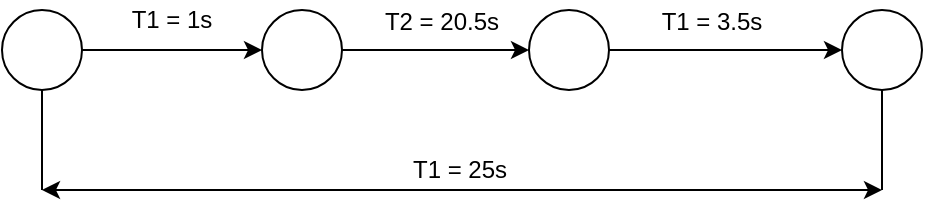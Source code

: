 <mxfile version="14.9.6" type="device"><diagram id="H2ODctoYHsTP8qemrxqE" name="Página-1"><mxGraphModel dx="1024" dy="592" grid="1" gridSize="10" guides="1" tooltips="1" connect="1" arrows="1" fold="1" page="1" pageScale="1" pageWidth="827" pageHeight="1169" math="0" shadow="0"><root><mxCell id="0"/><mxCell id="1" parent="0"/><mxCell id="fBkRvrjc6HzYnikRwpbx-1" value="" style="ellipse;whiteSpace=wrap;html=1;" vertex="1" parent="1"><mxGeometry x="110" y="190" width="40" height="40" as="geometry"/></mxCell><mxCell id="fBkRvrjc6HzYnikRwpbx-2" value="" style="ellipse;whiteSpace=wrap;html=1;" vertex="1" parent="1"><mxGeometry x="240" y="190" width="40" height="40" as="geometry"/></mxCell><mxCell id="fBkRvrjc6HzYnikRwpbx-3" value="" style="ellipse;whiteSpace=wrap;html=1;" vertex="1" parent="1"><mxGeometry x="373.5" y="190" width="40" height="40" as="geometry"/></mxCell><mxCell id="fBkRvrjc6HzYnikRwpbx-4" value="" style="ellipse;whiteSpace=wrap;html=1;" vertex="1" parent="1"><mxGeometry x="530" y="190" width="40" height="40" as="geometry"/></mxCell><mxCell id="fBkRvrjc6HzYnikRwpbx-5" value="" style="endArrow=none;html=1;entryX=0.5;entryY=1;entryDx=0;entryDy=0;" edge="1" parent="1" target="fBkRvrjc6HzYnikRwpbx-1"><mxGeometry width="50" height="50" relative="1" as="geometry"><mxPoint x="130" y="280" as="sourcePoint"/><mxPoint x="440" y="280" as="targetPoint"/></mxGeometry></mxCell><mxCell id="fBkRvrjc6HzYnikRwpbx-6" value="" style="endArrow=none;html=1;entryX=0.5;entryY=1;entryDx=0;entryDy=0;" edge="1" parent="1" target="fBkRvrjc6HzYnikRwpbx-4"><mxGeometry width="50" height="50" relative="1" as="geometry"><mxPoint x="550" y="280" as="sourcePoint"/><mxPoint x="590" y="250" as="targetPoint"/></mxGeometry></mxCell><mxCell id="fBkRvrjc6HzYnikRwpbx-7" value="" style="endArrow=classic;html=1;exitX=1;exitY=0.5;exitDx=0;exitDy=0;entryX=0;entryY=0.5;entryDx=0;entryDy=0;" edge="1" parent="1" source="fBkRvrjc6HzYnikRwpbx-1" target="fBkRvrjc6HzYnikRwpbx-2"><mxGeometry width="50" height="50" relative="1" as="geometry"><mxPoint x="390" y="330" as="sourcePoint"/><mxPoint x="440" y="280" as="targetPoint"/></mxGeometry></mxCell><mxCell id="fBkRvrjc6HzYnikRwpbx-8" value="" style="endArrow=classic;html=1;exitX=1;exitY=0.5;exitDx=0;exitDy=0;entryX=0;entryY=0.5;entryDx=0;entryDy=0;" edge="1" parent="1" source="fBkRvrjc6HzYnikRwpbx-2" target="fBkRvrjc6HzYnikRwpbx-3"><mxGeometry width="50" height="50" relative="1" as="geometry"><mxPoint x="280" y="380" as="sourcePoint"/><mxPoint x="330" y="330" as="targetPoint"/></mxGeometry></mxCell><mxCell id="fBkRvrjc6HzYnikRwpbx-9" value="" style="endArrow=classic;html=1;exitX=1;exitY=0.5;exitDx=0;exitDy=0;entryX=0;entryY=0.5;entryDx=0;entryDy=0;" edge="1" parent="1" source="fBkRvrjc6HzYnikRwpbx-3" target="fBkRvrjc6HzYnikRwpbx-4"><mxGeometry width="50" height="50" relative="1" as="geometry"><mxPoint x="360" y="400" as="sourcePoint"/><mxPoint x="410" y="350" as="targetPoint"/></mxGeometry></mxCell><mxCell id="fBkRvrjc6HzYnikRwpbx-11" value="" style="endArrow=classic;startArrow=classic;html=1;" edge="1" parent="1"><mxGeometry width="50" height="50" relative="1" as="geometry"><mxPoint x="130" y="280" as="sourcePoint"/><mxPoint x="550" y="280" as="targetPoint"/></mxGeometry></mxCell><mxCell id="fBkRvrjc6HzYnikRwpbx-12" value="T2 = 20.5s" style="text;html=1;strokeColor=none;fillColor=none;align=center;verticalAlign=middle;whiteSpace=wrap;rounded=0;" vertex="1" parent="1"><mxGeometry x="290" y="186" width="80" height="20" as="geometry"/></mxCell><mxCell id="fBkRvrjc6HzYnikRwpbx-13" value="T1 = 1s" style="text;html=1;strokeColor=none;fillColor=none;align=center;verticalAlign=middle;whiteSpace=wrap;rounded=0;" vertex="1" parent="1"><mxGeometry x="160" y="185" width="70" height="20" as="geometry"/></mxCell><mxCell id="fBkRvrjc6HzYnikRwpbx-14" value="T1 = 25s" style="text;html=1;strokeColor=none;fillColor=none;align=center;verticalAlign=middle;whiteSpace=wrap;rounded=0;" vertex="1" parent="1"><mxGeometry x="303.5" y="260" width="70" height="20" as="geometry"/></mxCell><mxCell id="fBkRvrjc6HzYnikRwpbx-15" value="T1 = 3.5s" style="text;html=1;strokeColor=none;fillColor=none;align=center;verticalAlign=middle;whiteSpace=wrap;rounded=0;" vertex="1" parent="1"><mxGeometry x="430" y="186" width="70" height="20" as="geometry"/></mxCell></root></mxGraphModel></diagram></mxfile>
